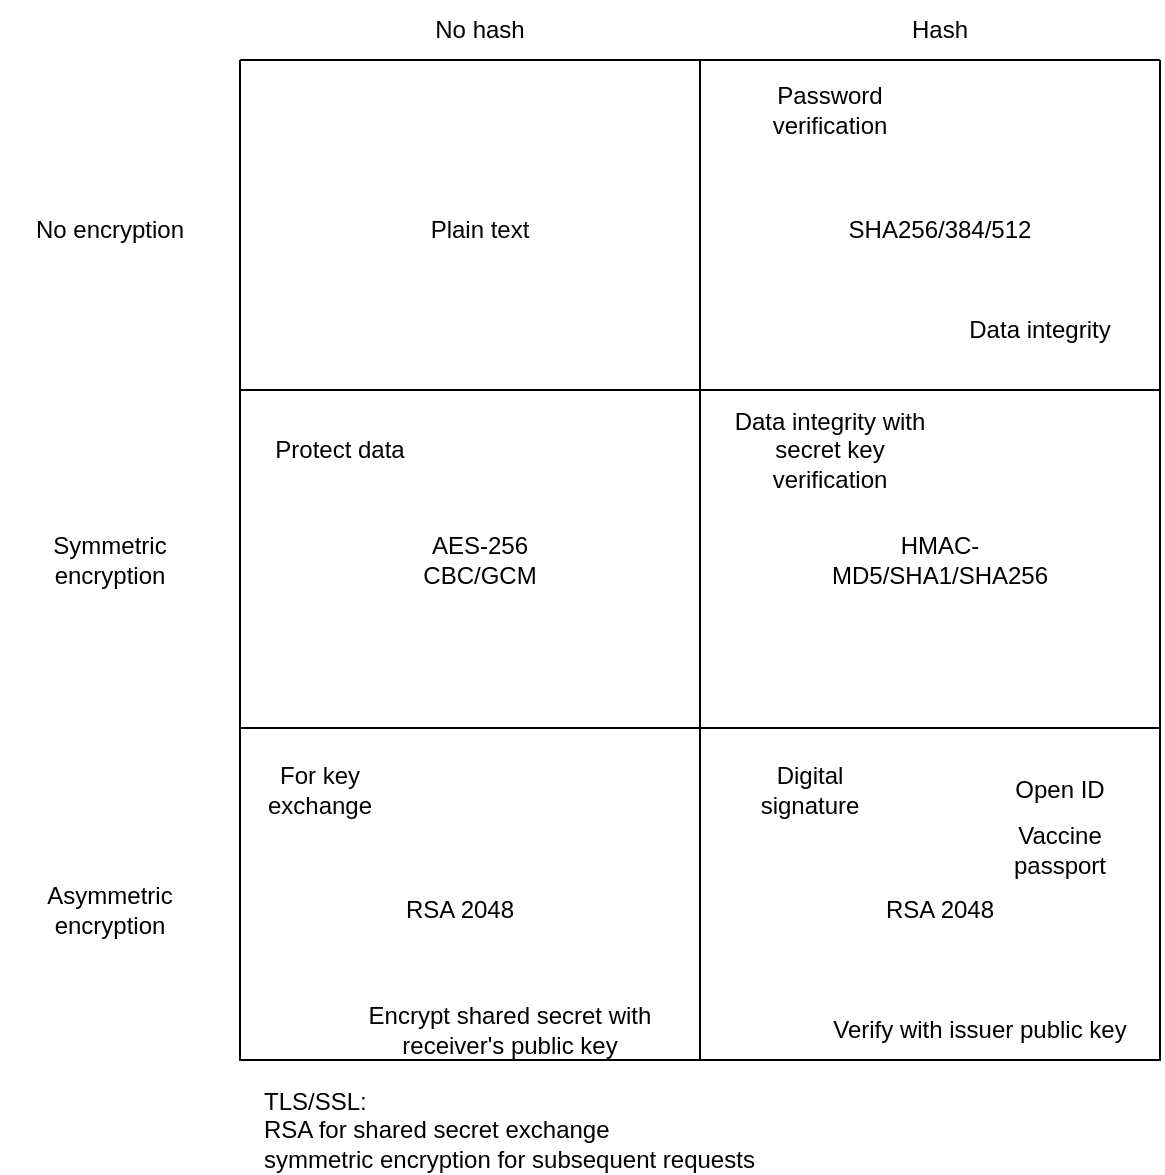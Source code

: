 <mxfile version="18.0.1" type="github">
  <diagram id="rywNI7eLAIcjOMfBIOoY" name="Page-1">
    <mxGraphModel dx="1422" dy="794" grid="1" gridSize="10" guides="1" tooltips="1" connect="1" arrows="1" fold="1" page="1" pageScale="1" pageWidth="850" pageHeight="1100" math="0" shadow="0">
      <root>
        <mxCell id="0" />
        <mxCell id="1" parent="0" />
        <mxCell id="4WjZfDwvEFTE9s6ujMB4-1" value="" style="swimlane;startSize=0;" parent="1" vertex="1">
          <mxGeometry x="140" y="110" width="460" height="500" as="geometry" />
        </mxCell>
        <mxCell id="4WjZfDwvEFTE9s6ujMB4-10" value="Plain text" style="text;html=1;strokeColor=none;fillColor=none;align=center;verticalAlign=middle;whiteSpace=wrap;rounded=0;" parent="4WjZfDwvEFTE9s6ujMB4-1" vertex="1">
          <mxGeometry x="90" y="70" width="60" height="30" as="geometry" />
        </mxCell>
        <mxCell id="4WjZfDwvEFTE9s6ujMB4-11" value="SHA256/384/512" style="text;html=1;strokeColor=none;fillColor=none;align=center;verticalAlign=middle;whiteSpace=wrap;rounded=0;" parent="4WjZfDwvEFTE9s6ujMB4-1" vertex="1">
          <mxGeometry x="320" y="70" width="60" height="30" as="geometry" />
        </mxCell>
        <mxCell id="4WjZfDwvEFTE9s6ujMB4-12" value="AES-256 CBC/GCM" style="text;html=1;strokeColor=none;fillColor=none;align=center;verticalAlign=middle;whiteSpace=wrap;rounded=0;" parent="4WjZfDwvEFTE9s6ujMB4-1" vertex="1">
          <mxGeometry x="90" y="235" width="60" height="30" as="geometry" />
        </mxCell>
        <mxCell id="4WjZfDwvEFTE9s6ujMB4-13" value="HMAC-MD5/SHA1/SHA256" style="text;html=1;strokeColor=none;fillColor=none;align=center;verticalAlign=middle;whiteSpace=wrap;rounded=0;" parent="4WjZfDwvEFTE9s6ujMB4-1" vertex="1">
          <mxGeometry x="320" y="235" width="60" height="30" as="geometry" />
        </mxCell>
        <mxCell id="4WjZfDwvEFTE9s6ujMB4-14" value="Digital signature" style="text;html=1;strokeColor=none;fillColor=none;align=center;verticalAlign=middle;whiteSpace=wrap;rounded=0;" parent="4WjZfDwvEFTE9s6ujMB4-1" vertex="1">
          <mxGeometry x="255" y="350" width="60" height="30" as="geometry" />
        </mxCell>
        <mxCell id="4WjZfDwvEFTE9s6ujMB4-16" value="For key exchange" style="text;html=1;strokeColor=none;fillColor=none;align=center;verticalAlign=middle;whiteSpace=wrap;rounded=0;" parent="4WjZfDwvEFTE9s6ujMB4-1" vertex="1">
          <mxGeometry x="10" y="350" width="60" height="30" as="geometry" />
        </mxCell>
        <mxCell id="4WjZfDwvEFTE9s6ujMB4-17" value="Data integrity" style="text;html=1;strokeColor=none;fillColor=none;align=center;verticalAlign=middle;whiteSpace=wrap;rounded=0;" parent="4WjZfDwvEFTE9s6ujMB4-1" vertex="1">
          <mxGeometry x="350" y="120" width="100" height="30" as="geometry" />
        </mxCell>
        <mxCell id="4WjZfDwvEFTE9s6ujMB4-18" value="Password verification" style="text;html=1;strokeColor=none;fillColor=none;align=center;verticalAlign=middle;whiteSpace=wrap;rounded=0;" parent="4WjZfDwvEFTE9s6ujMB4-1" vertex="1">
          <mxGeometry x="240" y="10" width="110" height="30" as="geometry" />
        </mxCell>
        <mxCell id="4WjZfDwvEFTE9s6ujMB4-19" value="Protect data" style="text;html=1;strokeColor=none;fillColor=none;align=center;verticalAlign=middle;whiteSpace=wrap;rounded=0;" parent="4WjZfDwvEFTE9s6ujMB4-1" vertex="1">
          <mxGeometry x="10" y="180" width="80" height="30" as="geometry" />
        </mxCell>
        <mxCell id="4WjZfDwvEFTE9s6ujMB4-20" value="Data integrity with secret key verification" style="text;html=1;strokeColor=none;fillColor=none;align=center;verticalAlign=middle;whiteSpace=wrap;rounded=0;" parent="4WjZfDwvEFTE9s6ujMB4-1" vertex="1">
          <mxGeometry x="245" y="180" width="100" height="30" as="geometry" />
        </mxCell>
        <mxCell id="4WjZfDwvEFTE9s6ujMB4-21" value="RSA 2048" style="text;html=1;strokeColor=none;fillColor=none;align=center;verticalAlign=middle;whiteSpace=wrap;rounded=0;" parent="4WjZfDwvEFTE9s6ujMB4-1" vertex="1">
          <mxGeometry x="80" y="410" width="60" height="30" as="geometry" />
        </mxCell>
        <mxCell id="4WjZfDwvEFTE9s6ujMB4-15" value="RSA 2048" style="text;html=1;strokeColor=none;fillColor=none;align=center;verticalAlign=middle;whiteSpace=wrap;rounded=0;" parent="4WjZfDwvEFTE9s6ujMB4-1" vertex="1">
          <mxGeometry x="320" y="410" width="60" height="30" as="geometry" />
        </mxCell>
        <mxCell id="4WjZfDwvEFTE9s6ujMB4-22" value="Verify with issuer public key" style="text;html=1;strokeColor=none;fillColor=none;align=center;verticalAlign=middle;whiteSpace=wrap;rounded=0;" parent="4WjZfDwvEFTE9s6ujMB4-1" vertex="1">
          <mxGeometry x="290" y="470" width="160" height="30" as="geometry" />
        </mxCell>
        <mxCell id="4WjZfDwvEFTE9s6ujMB4-23" value="Encrypt shared secret with receiver&#39;s public key" style="text;html=1;strokeColor=none;fillColor=none;align=center;verticalAlign=middle;whiteSpace=wrap;rounded=0;" parent="4WjZfDwvEFTE9s6ujMB4-1" vertex="1">
          <mxGeometry x="50" y="470" width="170" height="30" as="geometry" />
        </mxCell>
        <mxCell id="89tiQ9NA3yXfcYq4EUNg-1" value="Open ID" style="text;html=1;strokeColor=none;fillColor=none;align=center;verticalAlign=middle;whiteSpace=wrap;rounded=0;" vertex="1" parent="4WjZfDwvEFTE9s6ujMB4-1">
          <mxGeometry x="380" y="350" width="60" height="30" as="geometry" />
        </mxCell>
        <mxCell id="89tiQ9NA3yXfcYq4EUNg-2" value="Vaccine passport" style="text;html=1;strokeColor=none;fillColor=none;align=center;verticalAlign=middle;whiteSpace=wrap;rounded=0;" vertex="1" parent="4WjZfDwvEFTE9s6ujMB4-1">
          <mxGeometry x="380" y="380" width="60" height="30" as="geometry" />
        </mxCell>
        <mxCell id="4WjZfDwvEFTE9s6ujMB4-2" value="" style="endArrow=none;html=1;rounded=0;entryX=1;entryY=0.25;entryDx=0;entryDy=0;exitX=0;exitY=0.25;exitDx=0;exitDy=0;" parent="1" edge="1">
          <mxGeometry width="50" height="50" relative="1" as="geometry">
            <mxPoint x="140" y="275" as="sourcePoint" />
            <mxPoint x="600" y="275" as="targetPoint" />
          </mxGeometry>
        </mxCell>
        <mxCell id="4WjZfDwvEFTE9s6ujMB4-3" value="" style="endArrow=none;html=1;rounded=0;entryX=1;entryY=0.75;entryDx=0;entryDy=0;exitX=0;exitY=0.75;exitDx=0;exitDy=0;" parent="1" edge="1">
          <mxGeometry width="50" height="50" relative="1" as="geometry">
            <mxPoint x="140" y="444" as="sourcePoint" />
            <mxPoint x="600" y="444" as="targetPoint" />
          </mxGeometry>
        </mxCell>
        <mxCell id="4WjZfDwvEFTE9s6ujMB4-4" value="" style="endArrow=none;html=1;rounded=0;entryX=0.5;entryY=0;entryDx=0;entryDy=0;exitX=0.5;exitY=1;exitDx=0;exitDy=0;" parent="1" source="4WjZfDwvEFTE9s6ujMB4-1" target="4WjZfDwvEFTE9s6ujMB4-1" edge="1">
          <mxGeometry width="50" height="50" relative="1" as="geometry">
            <mxPoint x="350" y="180" as="sourcePoint" />
            <mxPoint x="400" y="130" as="targetPoint" />
          </mxGeometry>
        </mxCell>
        <mxCell id="4WjZfDwvEFTE9s6ujMB4-5" value="No hash" style="text;html=1;strokeColor=none;fillColor=none;align=center;verticalAlign=middle;whiteSpace=wrap;rounded=0;" parent="1" vertex="1">
          <mxGeometry x="230" y="80" width="60" height="30" as="geometry" />
        </mxCell>
        <mxCell id="4WjZfDwvEFTE9s6ujMB4-6" value="Hash" style="text;html=1;strokeColor=none;fillColor=none;align=center;verticalAlign=middle;whiteSpace=wrap;rounded=0;" parent="1" vertex="1">
          <mxGeometry x="460" y="80" width="60" height="30" as="geometry" />
        </mxCell>
        <mxCell id="4WjZfDwvEFTE9s6ujMB4-7" value="No encryption" style="text;html=1;strokeColor=none;fillColor=none;align=center;verticalAlign=middle;whiteSpace=wrap;rounded=0;" parent="1" vertex="1">
          <mxGeometry x="20" y="180" width="110" height="30" as="geometry" />
        </mxCell>
        <mxCell id="4WjZfDwvEFTE9s6ujMB4-8" value="Symmetric encryption" style="text;html=1;strokeColor=none;fillColor=none;align=center;verticalAlign=middle;whiteSpace=wrap;rounded=0;" parent="1" vertex="1">
          <mxGeometry x="20" y="345" width="110" height="30" as="geometry" />
        </mxCell>
        <mxCell id="4WjZfDwvEFTE9s6ujMB4-9" value="Asymmetric encryption" style="text;html=1;strokeColor=none;fillColor=none;align=center;verticalAlign=middle;whiteSpace=wrap;rounded=0;" parent="1" vertex="1">
          <mxGeometry x="20" y="520" width="110" height="30" as="geometry" />
        </mxCell>
        <mxCell id="4WjZfDwvEFTE9s6ujMB4-24" value="TLS/SSL:&lt;br&gt;RSA for shared secret exchange&lt;br&gt;symmetric encryption for subsequent requests" style="text;html=1;strokeColor=none;fillColor=none;align=left;verticalAlign=middle;whiteSpace=wrap;rounded=0;" parent="1" vertex="1">
          <mxGeometry x="150" y="630" width="270" height="30" as="geometry" />
        </mxCell>
      </root>
    </mxGraphModel>
  </diagram>
</mxfile>
